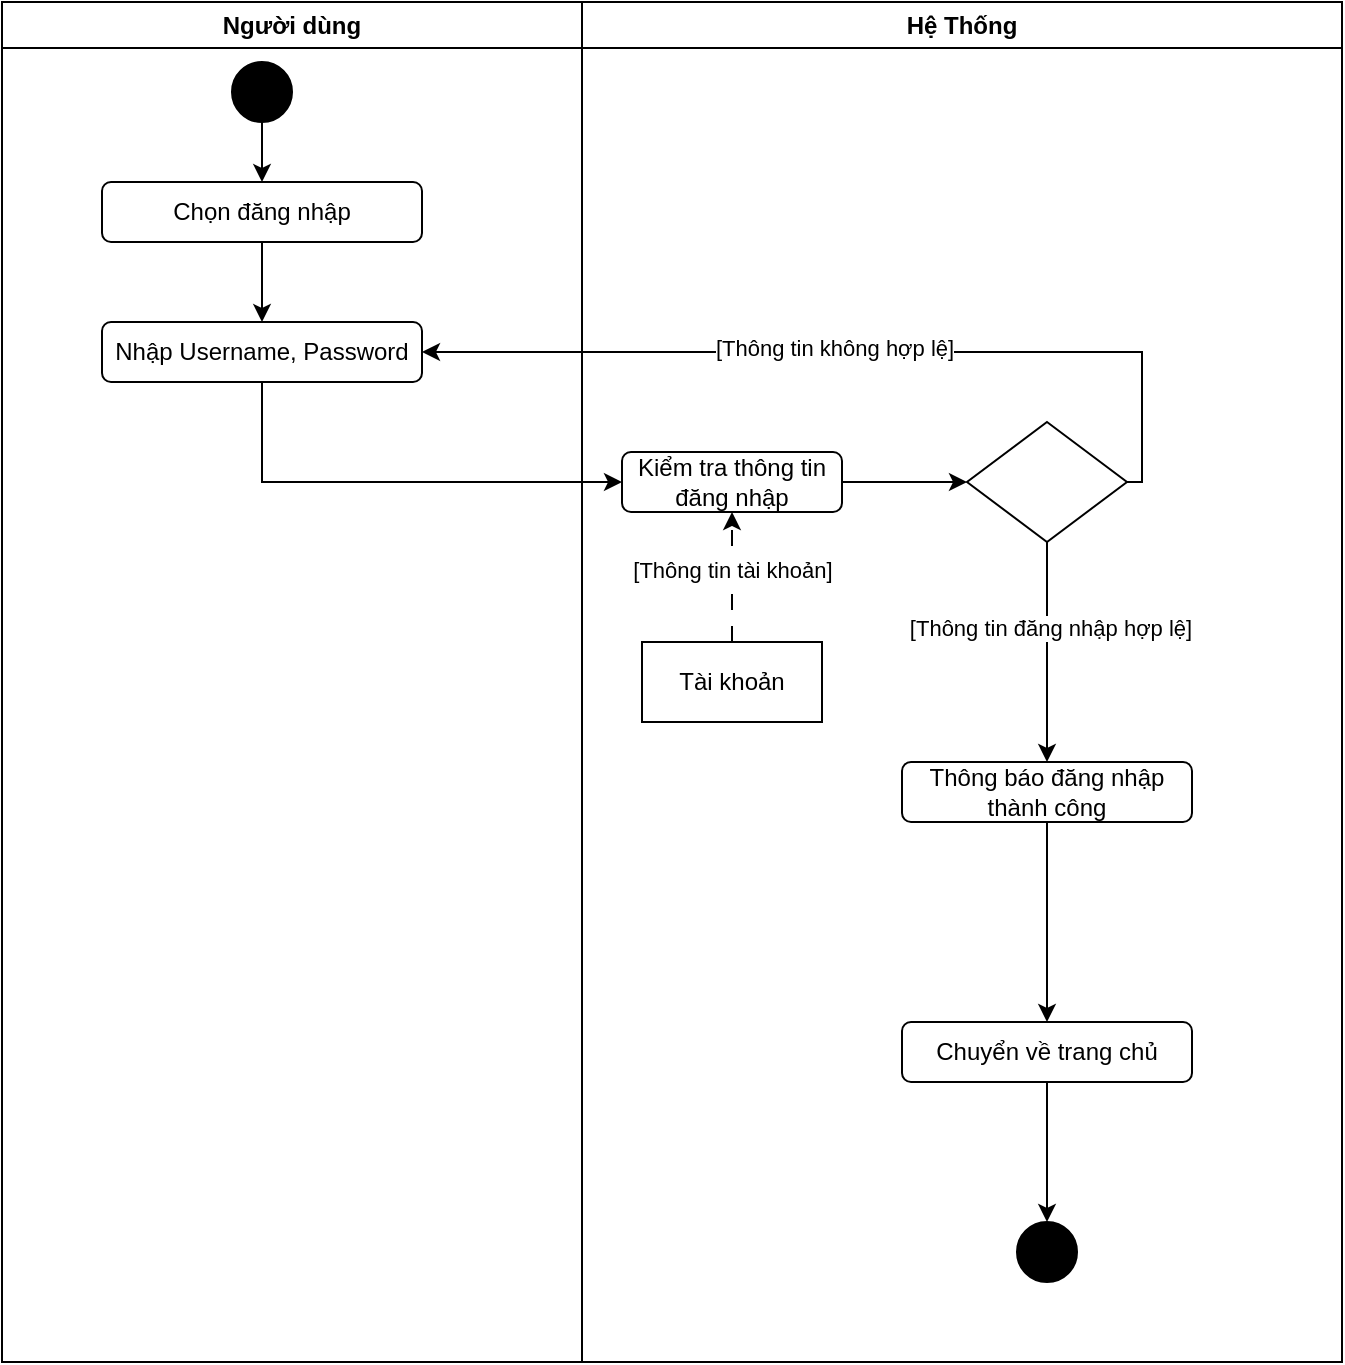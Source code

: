 <mxfile version="24.0.4" type="device">
  <diagram name="Page-1" id="QwH9MC_CuhDq03kXZr0w">
    <mxGraphModel dx="773" dy="827" grid="1" gridSize="10" guides="1" tooltips="1" connect="1" arrows="1" fold="1" page="1" pageScale="1" pageWidth="850" pageHeight="1100" math="0" shadow="0">
      <root>
        <mxCell id="0" />
        <mxCell id="1" parent="0" />
        <mxCell id="nUuHoI9P6LIIhNic78bW-2" value="Người dùng" style="swimlane;whiteSpace=wrap;html=1;" vertex="1" parent="1">
          <mxGeometry x="40" y="40" width="290" height="680" as="geometry" />
        </mxCell>
        <mxCell id="nUuHoI9P6LIIhNic78bW-36" style="edgeStyle=orthogonalEdgeStyle;rounded=0;orthogonalLoop=1;jettySize=auto;html=1;entryX=0.5;entryY=0;entryDx=0;entryDy=0;" edge="1" parent="nUuHoI9P6LIIhNic78bW-2" source="nUuHoI9P6LIIhNic78bW-5" target="nUuHoI9P6LIIhNic78bW-6">
          <mxGeometry relative="1" as="geometry" />
        </mxCell>
        <mxCell id="nUuHoI9P6LIIhNic78bW-5" value="Chọn đăng nhập" style="rounded=1;whiteSpace=wrap;html=1;align=center;" vertex="1" parent="nUuHoI9P6LIIhNic78bW-2">
          <mxGeometry x="50" y="90" width="160" height="30" as="geometry" />
        </mxCell>
        <mxCell id="nUuHoI9P6LIIhNic78bW-6" value="Nhập Username, Password" style="rounded=1;whiteSpace=wrap;html=1;align=center;" vertex="1" parent="nUuHoI9P6LIIhNic78bW-2">
          <mxGeometry x="50" y="160" width="160" height="30" as="geometry" />
        </mxCell>
        <mxCell id="nUuHoI9P6LIIhNic78bW-35" style="edgeStyle=orthogonalEdgeStyle;rounded=0;orthogonalLoop=1;jettySize=auto;html=1;" edge="1" parent="nUuHoI9P6LIIhNic78bW-2" source="nUuHoI9P6LIIhNic78bW-34" target="nUuHoI9P6LIIhNic78bW-5">
          <mxGeometry relative="1" as="geometry" />
        </mxCell>
        <mxCell id="nUuHoI9P6LIIhNic78bW-34" value="" style="ellipse;whiteSpace=wrap;html=1;aspect=fixed;labelBorderColor=none;labelBackgroundColor=#000000;fillColor=#000000;" vertex="1" parent="nUuHoI9P6LIIhNic78bW-2">
          <mxGeometry x="115" y="30" width="30" height="30" as="geometry" />
        </mxCell>
        <mxCell id="nUuHoI9P6LIIhNic78bW-3" value="Hệ Thống" style="swimlane;whiteSpace=wrap;html=1;" vertex="1" parent="1">
          <mxGeometry x="330" y="40" width="380" height="680" as="geometry" />
        </mxCell>
        <mxCell id="nUuHoI9P6LIIhNic78bW-13" style="edgeStyle=orthogonalEdgeStyle;rounded=0;orthogonalLoop=1;jettySize=auto;html=1;entryX=0;entryY=0.5;entryDx=0;entryDy=0;" edge="1" parent="nUuHoI9P6LIIhNic78bW-3" source="nUuHoI9P6LIIhNic78bW-7" target="nUuHoI9P6LIIhNic78bW-8">
          <mxGeometry relative="1" as="geometry" />
        </mxCell>
        <mxCell id="nUuHoI9P6LIIhNic78bW-7" value="Kiểm tra thông tin đăng nhập" style="rounded=1;whiteSpace=wrap;html=1;align=center;" vertex="1" parent="nUuHoI9P6LIIhNic78bW-3">
          <mxGeometry x="20" y="225" width="110" height="30" as="geometry" />
        </mxCell>
        <mxCell id="nUuHoI9P6LIIhNic78bW-8" value="" style="rhombus;whiteSpace=wrap;html=1;" vertex="1" parent="nUuHoI9P6LIIhNic78bW-3">
          <mxGeometry x="192.5" y="210" width="80" height="60" as="geometry" />
        </mxCell>
        <mxCell id="nUuHoI9P6LIIhNic78bW-14" value="Thông báo đăng nhập thành công" style="rounded=1;whiteSpace=wrap;html=1;align=center;" vertex="1" parent="nUuHoI9P6LIIhNic78bW-3">
          <mxGeometry x="160" y="380" width="145" height="30" as="geometry" />
        </mxCell>
        <mxCell id="nUuHoI9P6LIIhNic78bW-15" style="edgeStyle=orthogonalEdgeStyle;rounded=0;orthogonalLoop=1;jettySize=auto;html=1;entryX=0.5;entryY=0;entryDx=0;entryDy=0;" edge="1" parent="nUuHoI9P6LIIhNic78bW-3" source="nUuHoI9P6LIIhNic78bW-8" target="nUuHoI9P6LIIhNic78bW-14">
          <mxGeometry relative="1" as="geometry" />
        </mxCell>
        <mxCell id="nUuHoI9P6LIIhNic78bW-16" value="[Thông tin đăng nhập hợp lệ]" style="edgeLabel;html=1;align=center;verticalAlign=middle;resizable=0;points=[];" vertex="1" connectable="0" parent="nUuHoI9P6LIIhNic78bW-15">
          <mxGeometry x="-0.229" y="1" relative="1" as="geometry">
            <mxPoint as="offset" />
          </mxGeometry>
        </mxCell>
        <mxCell id="nUuHoI9P6LIIhNic78bW-17" style="edgeStyle=orthogonalEdgeStyle;rounded=0;orthogonalLoop=1;jettySize=auto;html=1;entryX=0.5;entryY=0;entryDx=0;entryDy=0;exitX=0.5;exitY=1;exitDx=0;exitDy=0;" edge="1" target="nUuHoI9P6LIIhNic78bW-19" parent="nUuHoI9P6LIIhNic78bW-3" source="nUuHoI9P6LIIhNic78bW-14">
          <mxGeometry relative="1" as="geometry">
            <mxPoint x="233" y="400" as="sourcePoint" />
          </mxGeometry>
        </mxCell>
        <mxCell id="nUuHoI9P6LIIhNic78bW-32" value="" style="edgeStyle=orthogonalEdgeStyle;rounded=0;orthogonalLoop=1;jettySize=auto;html=1;" edge="1" parent="nUuHoI9P6LIIhNic78bW-3" source="nUuHoI9P6LIIhNic78bW-19" target="nUuHoI9P6LIIhNic78bW-30">
          <mxGeometry relative="1" as="geometry" />
        </mxCell>
        <mxCell id="nUuHoI9P6LIIhNic78bW-19" value="Chuyển về trang chủ" style="rounded=1;whiteSpace=wrap;html=1;align=center;" vertex="1" parent="nUuHoI9P6LIIhNic78bW-3">
          <mxGeometry x="160" y="510" width="145" height="30" as="geometry" />
        </mxCell>
        <mxCell id="nUuHoI9P6LIIhNic78bW-30" value="v" style="ellipse;whiteSpace=wrap;html=1;aspect=fixed;labelBorderColor=none;labelBackgroundColor=#000000;fillColor=#000000;" vertex="1" parent="nUuHoI9P6LIIhNic78bW-3">
          <mxGeometry x="217.5" y="610" width="30" height="30" as="geometry" />
        </mxCell>
        <mxCell id="nUuHoI9P6LIIhNic78bW-39" style="edgeStyle=orthogonalEdgeStyle;rounded=0;orthogonalLoop=1;jettySize=auto;html=1;entryX=0.5;entryY=1;entryDx=0;entryDy=0;dashed=1;dashPattern=8 8;" edge="1" parent="nUuHoI9P6LIIhNic78bW-3" source="nUuHoI9P6LIIhNic78bW-38" target="nUuHoI9P6LIIhNic78bW-7">
          <mxGeometry relative="1" as="geometry" />
        </mxCell>
        <mxCell id="nUuHoI9P6LIIhNic78bW-40" value="[Thông tin tài khoản]" style="edgeLabel;html=1;align=center;verticalAlign=middle;resizable=0;points=[];" vertex="1" connectable="0" parent="nUuHoI9P6LIIhNic78bW-39">
          <mxGeometry x="0.133" y="1" relative="1" as="geometry">
            <mxPoint x="1" y="1" as="offset" />
          </mxGeometry>
        </mxCell>
        <mxCell id="nUuHoI9P6LIIhNic78bW-38" value="Tài khoản" style="rounded=0;whiteSpace=wrap;html=1;" vertex="1" parent="nUuHoI9P6LIIhNic78bW-3">
          <mxGeometry x="30" y="320" width="90" height="40" as="geometry" />
        </mxCell>
        <mxCell id="nUuHoI9P6LIIhNic78bW-11" style="edgeStyle=orthogonalEdgeStyle;rounded=0;orthogonalLoop=1;jettySize=auto;html=1;entryX=1;entryY=0.5;entryDx=0;entryDy=0;" edge="1" parent="1" source="nUuHoI9P6LIIhNic78bW-8" target="nUuHoI9P6LIIhNic78bW-6">
          <mxGeometry relative="1" as="geometry">
            <Array as="points">
              <mxPoint x="610" y="215" />
            </Array>
          </mxGeometry>
        </mxCell>
        <mxCell id="nUuHoI9P6LIIhNic78bW-12" value="[Thông tin không hợp lệ]" style="edgeLabel;html=1;align=center;verticalAlign=middle;resizable=0;points=[];" vertex="1" connectable="0" parent="nUuHoI9P6LIIhNic78bW-11">
          <mxGeometry x="0.048" y="-2" relative="1" as="geometry">
            <mxPoint as="offset" />
          </mxGeometry>
        </mxCell>
        <mxCell id="nUuHoI9P6LIIhNic78bW-37" style="edgeStyle=orthogonalEdgeStyle;rounded=0;orthogonalLoop=1;jettySize=auto;html=1;entryX=0;entryY=0.5;entryDx=0;entryDy=0;" edge="1" parent="1" source="nUuHoI9P6LIIhNic78bW-6" target="nUuHoI9P6LIIhNic78bW-7">
          <mxGeometry relative="1" as="geometry">
            <Array as="points">
              <mxPoint x="170" y="280" />
            </Array>
          </mxGeometry>
        </mxCell>
      </root>
    </mxGraphModel>
  </diagram>
</mxfile>
